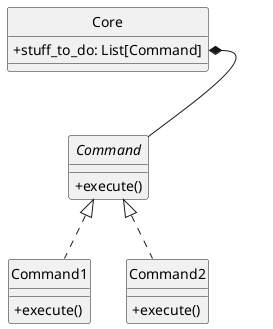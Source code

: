 @startuml
'figure 5: The Command Pattern'
skinparam monochrome true
skinparam handwritten false
skinparam shadowing false
skinparam classAttributeIconSize 0
hide class circle
hide abstract circle

abstract class Command {
    + execute()
}

class Core {
    + stuff_to_do: List[Command]
}

class Command1 {
    + execute()
}

class Command2 {
    + execute()
}

Core::stuff_to_do *-- Command

Command <|.. Command1
Command <|.. Command2

@enduml
